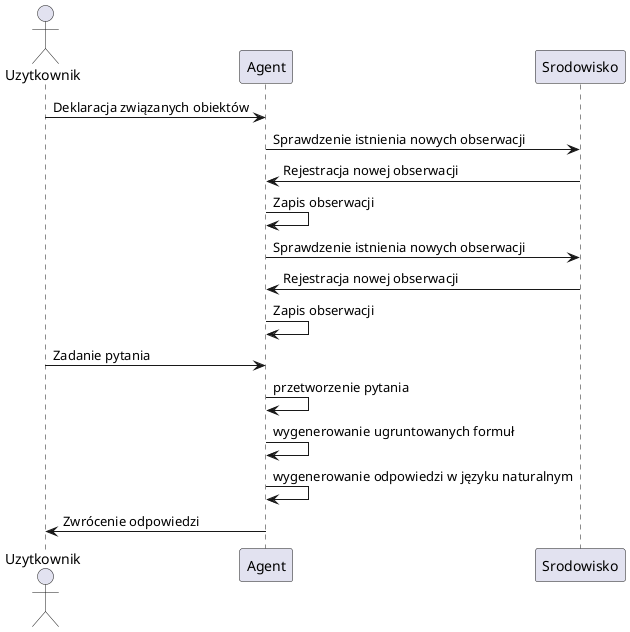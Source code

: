 @startuml
actor Uzytkownik
Uzytkownik -> Agent: Deklaracja związanych obiektów
Agent -> Srodowisko:Sprawdzenie istnienia nowych obserwacji
Agent <- Srodowisko: Rejestracja nowej obserwacji
Agent -> Agent: Zapis obserwacji
Agent -> Srodowisko:Sprawdzenie istnienia nowych obserwacji
Agent <- Srodowisko: Rejestracja nowej obserwacji
Agent -> Agent: Zapis obserwacji
Uzytkownik -> Agent: Zadanie pytania
Agent -> Agent: przetworzenie pytania
Agent -> Agent: wygenerowanie ugruntowanych formuł
Agent -> Agent: wygenerowanie odpowiedzi w języku naturalnym
Agent -> Uzytkownik: Zwrócenie odpowiedzi
@enduml